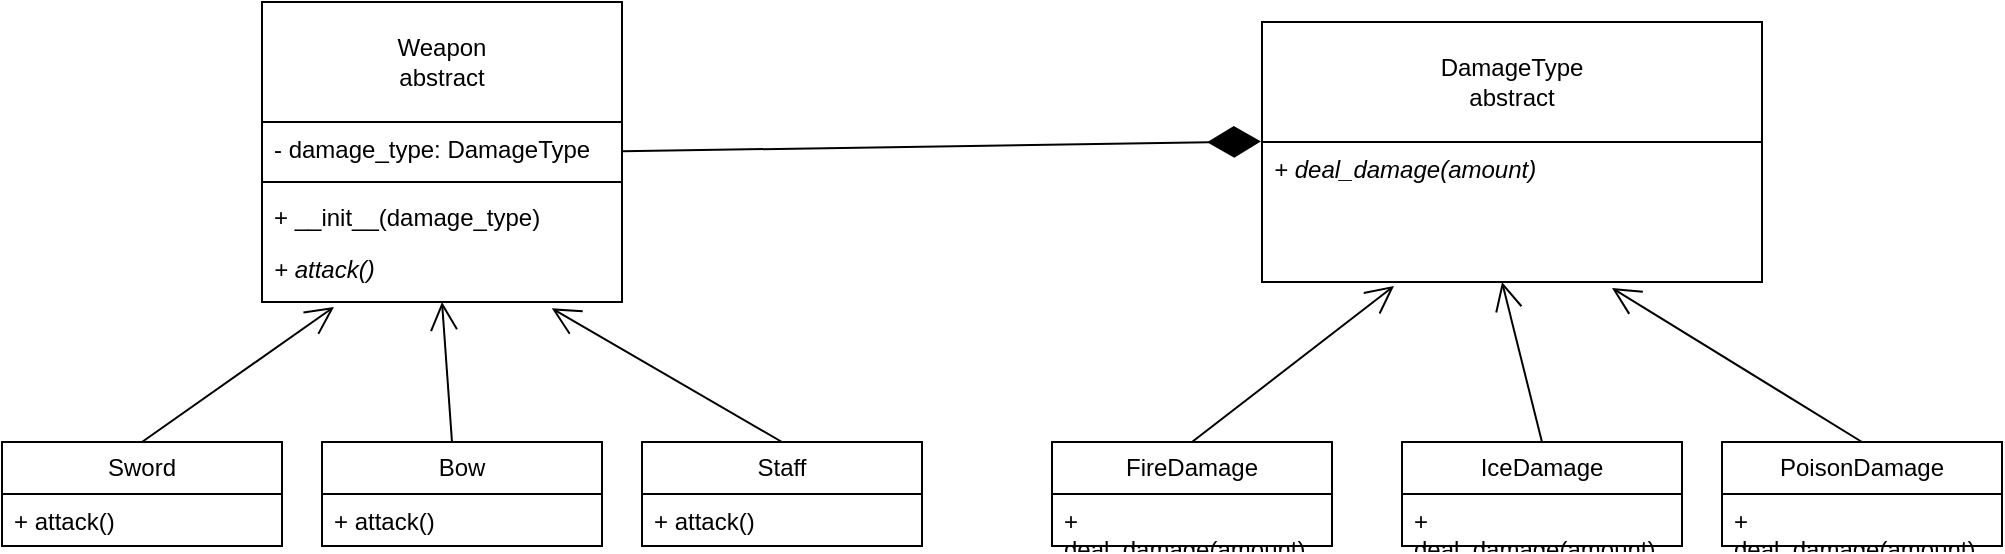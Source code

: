 <mxfile version="28.1.2">
  <diagram name="Page-1" id="69Jjc0IacElMMkD2sNXP">
    <mxGraphModel dx="1899" dy="1134" grid="1" gridSize="10" guides="1" tooltips="1" connect="1" arrows="1" fold="1" page="1" pageScale="1" pageWidth="850" pageHeight="1100" math="0" shadow="0">
      <root>
        <mxCell id="0" />
        <mxCell id="1" parent="0" />
        <mxCell id="tFvW3wDiqRuR67xeKiN_-1" value="Sword" style="swimlane;fontStyle=0;childLayout=stackLayout;horizontal=1;startSize=26;fillColor=none;horizontalStack=0;resizeParent=1;resizeParentMax=0;resizeLast=0;collapsible=1;marginBottom=0;whiteSpace=wrap;html=1;" vertex="1" parent="1">
          <mxGeometry x="-170" y="600" width="140" height="52" as="geometry" />
        </mxCell>
        <mxCell id="tFvW3wDiqRuR67xeKiN_-2" value="+ attack()" style="text;strokeColor=none;fillColor=none;align=left;verticalAlign=top;spacingLeft=4;spacingRight=4;overflow=hidden;rotatable=0;points=[[0,0.5],[1,0.5]];portConstraint=eastwest;whiteSpace=wrap;html=1;" vertex="1" parent="tFvW3wDiqRuR67xeKiN_-1">
          <mxGeometry y="26" width="140" height="26" as="geometry" />
        </mxCell>
        <mxCell id="tFvW3wDiqRuR67xeKiN_-4" value="Staff" style="swimlane;fontStyle=0;childLayout=stackLayout;horizontal=1;startSize=26;fillColor=none;horizontalStack=0;resizeParent=1;resizeParentMax=0;resizeLast=0;collapsible=1;marginBottom=0;whiteSpace=wrap;html=1;" vertex="1" parent="1">
          <mxGeometry x="150" y="600" width="140" height="52" as="geometry" />
        </mxCell>
        <mxCell id="tFvW3wDiqRuR67xeKiN_-5" value="+ attack()" style="text;strokeColor=none;fillColor=none;align=left;verticalAlign=top;spacingLeft=4;spacingRight=4;overflow=hidden;rotatable=0;points=[[0,0.5],[1,0.5]];portConstraint=eastwest;whiteSpace=wrap;html=1;" vertex="1" parent="tFvW3wDiqRuR67xeKiN_-4">
          <mxGeometry y="26" width="140" height="26" as="geometry" />
        </mxCell>
        <mxCell id="tFvW3wDiqRuR67xeKiN_-6" value="Bow" style="swimlane;fontStyle=0;childLayout=stackLayout;horizontal=1;startSize=26;fillColor=none;horizontalStack=0;resizeParent=1;resizeParentMax=0;resizeLast=0;collapsible=1;marginBottom=0;whiteSpace=wrap;html=1;" vertex="1" parent="1">
          <mxGeometry x="-10" y="600" width="140" height="52" as="geometry" />
        </mxCell>
        <mxCell id="tFvW3wDiqRuR67xeKiN_-7" value="+ attack()" style="text;strokeColor=none;fillColor=none;align=left;verticalAlign=top;spacingLeft=4;spacingRight=4;overflow=hidden;rotatable=0;points=[[0,0.5],[1,0.5]];portConstraint=eastwest;whiteSpace=wrap;html=1;" vertex="1" parent="tFvW3wDiqRuR67xeKiN_-6">
          <mxGeometry y="26" width="140" height="26" as="geometry" />
        </mxCell>
        <mxCell id="tFvW3wDiqRuR67xeKiN_-8" value="&lt;div&gt;Weapon&lt;/div&gt;&lt;div&gt;abstract&lt;/div&gt;" style="swimlane;fontStyle=0;childLayout=stackLayout;horizontal=1;startSize=60;fillColor=none;horizontalStack=0;resizeParent=1;resizeParentMax=0;resizeLast=0;collapsible=1;marginBottom=0;whiteSpace=wrap;html=1;" vertex="1" parent="1">
          <mxGeometry x="-40" y="380" width="180" height="150" as="geometry" />
        </mxCell>
        <mxCell id="tFvW3wDiqRuR67xeKiN_-9" value="- damage_type: DamageType" style="text;strokeColor=none;fillColor=none;align=left;verticalAlign=top;spacingLeft=4;spacingRight=4;overflow=hidden;rotatable=0;points=[[0,0.5],[1,0.5]];portConstraint=eastwest;whiteSpace=wrap;html=1;" vertex="1" parent="tFvW3wDiqRuR67xeKiN_-8">
          <mxGeometry y="60" width="180" height="26" as="geometry" />
        </mxCell>
        <mxCell id="tFvW3wDiqRuR67xeKiN_-10" value="" style="line;strokeWidth=1;fillColor=none;align=left;verticalAlign=middle;spacingTop=-1;spacingLeft=3;spacingRight=3;rotatable=0;labelPosition=right;points=[];portConstraint=eastwest;strokeColor=inherit;" vertex="1" parent="tFvW3wDiqRuR67xeKiN_-8">
          <mxGeometry y="86" width="180" height="8" as="geometry" />
        </mxCell>
        <mxCell id="tFvW3wDiqRuR67xeKiN_-11" value="+ __init__(damage_type)" style="text;strokeColor=none;fillColor=none;align=left;verticalAlign=top;spacingLeft=4;spacingRight=4;overflow=hidden;rotatable=0;points=[[0,0.5],[1,0.5]];portConstraint=eastwest;whiteSpace=wrap;html=1;" vertex="1" parent="tFvW3wDiqRuR67xeKiN_-8">
          <mxGeometry y="94" width="180" height="26" as="geometry" />
        </mxCell>
        <mxCell id="tFvW3wDiqRuR67xeKiN_-12" value="&lt;div&gt;&lt;i&gt;+ attack()&lt;/i&gt;&lt;/div&gt;" style="text;strokeColor=none;fillColor=none;align=left;verticalAlign=top;spacingLeft=4;spacingRight=4;overflow=hidden;rotatable=0;points=[[0,0.5],[1,0.5]];portConstraint=eastwest;whiteSpace=wrap;html=1;" vertex="1" parent="tFvW3wDiqRuR67xeKiN_-8">
          <mxGeometry y="120" width="180" height="30" as="geometry" />
        </mxCell>
        <mxCell id="tFvW3wDiqRuR67xeKiN_-13" value="&lt;div&gt;DamageType&lt;/div&gt;&lt;div&gt;abstract&lt;/div&gt;" style="swimlane;fontStyle=0;childLayout=stackLayout;horizontal=1;startSize=60;fillColor=none;horizontalStack=0;resizeParent=1;resizeParentMax=0;resizeLast=0;collapsible=1;marginBottom=0;whiteSpace=wrap;html=1;" vertex="1" parent="1">
          <mxGeometry x="460" y="390" width="250" height="130" as="geometry" />
        </mxCell>
        <mxCell id="tFvW3wDiqRuR67xeKiN_-14" value="&lt;div&gt;&lt;i&gt;+ deal_damage(amount)&lt;/i&gt;&lt;/div&gt;" style="text;strokeColor=none;fillColor=none;align=left;verticalAlign=top;spacingLeft=4;spacingRight=4;overflow=hidden;rotatable=0;points=[[0,0.5],[1,0.5]];portConstraint=eastwest;whiteSpace=wrap;html=1;" vertex="1" parent="tFvW3wDiqRuR67xeKiN_-13">
          <mxGeometry y="60" width="250" height="70" as="geometry" />
        </mxCell>
        <mxCell id="tFvW3wDiqRuR67xeKiN_-17" value="FireDamage" style="swimlane;fontStyle=0;childLayout=stackLayout;horizontal=1;startSize=26;fillColor=none;horizontalStack=0;resizeParent=1;resizeParentMax=0;resizeLast=0;collapsible=1;marginBottom=0;whiteSpace=wrap;html=1;" vertex="1" parent="1">
          <mxGeometry x="355" y="600" width="140" height="52" as="geometry" />
        </mxCell>
        <mxCell id="tFvW3wDiqRuR67xeKiN_-18" value="&lt;div&gt;+ deal_damage(amount)&lt;/div&gt;" style="text;strokeColor=none;fillColor=none;align=left;verticalAlign=top;spacingLeft=4;spacingRight=4;overflow=hidden;rotatable=0;points=[[0,0.5],[1,0.5]];portConstraint=eastwest;whiteSpace=wrap;html=1;" vertex="1" parent="tFvW3wDiqRuR67xeKiN_-17">
          <mxGeometry y="26" width="140" height="26" as="geometry" />
        </mxCell>
        <mxCell id="tFvW3wDiqRuR67xeKiN_-19" value="IceDamage" style="swimlane;fontStyle=0;childLayout=stackLayout;horizontal=1;startSize=26;fillColor=none;horizontalStack=0;resizeParent=1;resizeParentMax=0;resizeLast=0;collapsible=1;marginBottom=0;whiteSpace=wrap;html=1;" vertex="1" parent="1">
          <mxGeometry x="530" y="600" width="140" height="52" as="geometry" />
        </mxCell>
        <mxCell id="tFvW3wDiqRuR67xeKiN_-20" value="&lt;div&gt;+ deal_damage(amount)&lt;/div&gt;" style="text;strokeColor=none;fillColor=none;align=left;verticalAlign=top;spacingLeft=4;spacingRight=4;overflow=hidden;rotatable=0;points=[[0,0.5],[1,0.5]];portConstraint=eastwest;whiteSpace=wrap;html=1;" vertex="1" parent="tFvW3wDiqRuR67xeKiN_-19">
          <mxGeometry y="26" width="140" height="26" as="geometry" />
        </mxCell>
        <mxCell id="tFvW3wDiqRuR67xeKiN_-21" value="PoisonDamage" style="swimlane;fontStyle=0;childLayout=stackLayout;horizontal=1;startSize=26;fillColor=none;horizontalStack=0;resizeParent=1;resizeParentMax=0;resizeLast=0;collapsible=1;marginBottom=0;whiteSpace=wrap;html=1;" vertex="1" parent="1">
          <mxGeometry x="690" y="600" width="140" height="52" as="geometry" />
        </mxCell>
        <mxCell id="tFvW3wDiqRuR67xeKiN_-22" value="&lt;div&gt;+ deal_damage(amount)&lt;/div&gt;" style="text;strokeColor=none;fillColor=none;align=left;verticalAlign=top;spacingLeft=4;spacingRight=4;overflow=hidden;rotatable=0;points=[[0,0.5],[1,0.5]];portConstraint=eastwest;whiteSpace=wrap;html=1;" vertex="1" parent="tFvW3wDiqRuR67xeKiN_-21">
          <mxGeometry y="26" width="140" height="26" as="geometry" />
        </mxCell>
        <mxCell id="tFvW3wDiqRuR67xeKiN_-32" value="" style="endArrow=open;endFill=1;endSize=12;html=1;rounded=0;entryX=0.2;entryY=1.083;entryDx=0;entryDy=0;entryPerimeter=0;exitX=0.5;exitY=0;exitDx=0;exitDy=0;" edge="1" parent="1" source="tFvW3wDiqRuR67xeKiN_-1" target="tFvW3wDiqRuR67xeKiN_-12">
          <mxGeometry width="160" relative="1" as="geometry">
            <mxPoint x="-70" y="610" as="sourcePoint" />
            <mxPoint x="90" y="610" as="targetPoint" />
          </mxGeometry>
        </mxCell>
        <mxCell id="tFvW3wDiqRuR67xeKiN_-36" value="" style="endArrow=open;endFill=1;endSize=12;html=1;rounded=0;" edge="1" parent="1">
          <mxGeometry width="160" relative="1" as="geometry">
            <mxPoint x="55" y="600" as="sourcePoint" />
            <mxPoint x="50" y="530" as="targetPoint" />
          </mxGeometry>
        </mxCell>
        <mxCell id="tFvW3wDiqRuR67xeKiN_-37" value="" style="endArrow=open;endFill=1;endSize=12;html=1;rounded=0;entryX=0.805;entryY=1.106;entryDx=0;entryDy=0;entryPerimeter=0;exitX=0.5;exitY=0;exitDx=0;exitDy=0;" edge="1" parent="1" source="tFvW3wDiqRuR67xeKiN_-4" target="tFvW3wDiqRuR67xeKiN_-12">
          <mxGeometry width="160" relative="1" as="geometry">
            <mxPoint x="265" y="620" as="sourcePoint" />
            <mxPoint x="260" y="550" as="targetPoint" />
          </mxGeometry>
        </mxCell>
        <mxCell id="tFvW3wDiqRuR67xeKiN_-38" value="" style="endArrow=open;endFill=1;endSize=12;html=1;rounded=0;entryX=0.2;entryY=1.083;entryDx=0;entryDy=0;entryPerimeter=0;exitX=0.5;exitY=0;exitDx=0;exitDy=0;" edge="1" parent="1" source="tFvW3wDiqRuR67xeKiN_-17">
          <mxGeometry width="160" relative="1" as="geometry">
            <mxPoint x="430" y="590" as="sourcePoint" />
            <mxPoint x="526" y="522" as="targetPoint" />
          </mxGeometry>
        </mxCell>
        <mxCell id="tFvW3wDiqRuR67xeKiN_-39" value="" style="endArrow=open;endFill=1;endSize=12;html=1;rounded=0;exitX=0.5;exitY=0;exitDx=0;exitDy=0;" edge="1" parent="1" source="tFvW3wDiqRuR67xeKiN_-19">
          <mxGeometry width="160" relative="1" as="geometry">
            <mxPoint x="585" y="590" as="sourcePoint" />
            <mxPoint x="580" y="520" as="targetPoint" />
          </mxGeometry>
        </mxCell>
        <mxCell id="tFvW3wDiqRuR67xeKiN_-40" value="" style="endArrow=open;endFill=1;endSize=12;html=1;rounded=0;entryX=0.805;entryY=1.106;entryDx=0;entryDy=0;entryPerimeter=0;exitX=0.5;exitY=0;exitDx=0;exitDy=0;" edge="1" parent="1" source="tFvW3wDiqRuR67xeKiN_-21">
          <mxGeometry width="160" relative="1" as="geometry">
            <mxPoint x="750" y="590" as="sourcePoint" />
            <mxPoint x="635" y="523" as="targetPoint" />
          </mxGeometry>
        </mxCell>
        <mxCell id="tFvW3wDiqRuR67xeKiN_-41" value="" style="endArrow=diamondThin;endFill=1;endSize=24;html=1;rounded=0;entryX=-0.002;entryY=-0.004;entryDx=0;entryDy=0;entryPerimeter=0;" edge="1" parent="1" target="tFvW3wDiqRuR67xeKiN_-14">
          <mxGeometry width="160" relative="1" as="geometry">
            <mxPoint x="140" y="454.66" as="sourcePoint" />
            <mxPoint x="300" y="454.66" as="targetPoint" />
          </mxGeometry>
        </mxCell>
      </root>
    </mxGraphModel>
  </diagram>
</mxfile>
